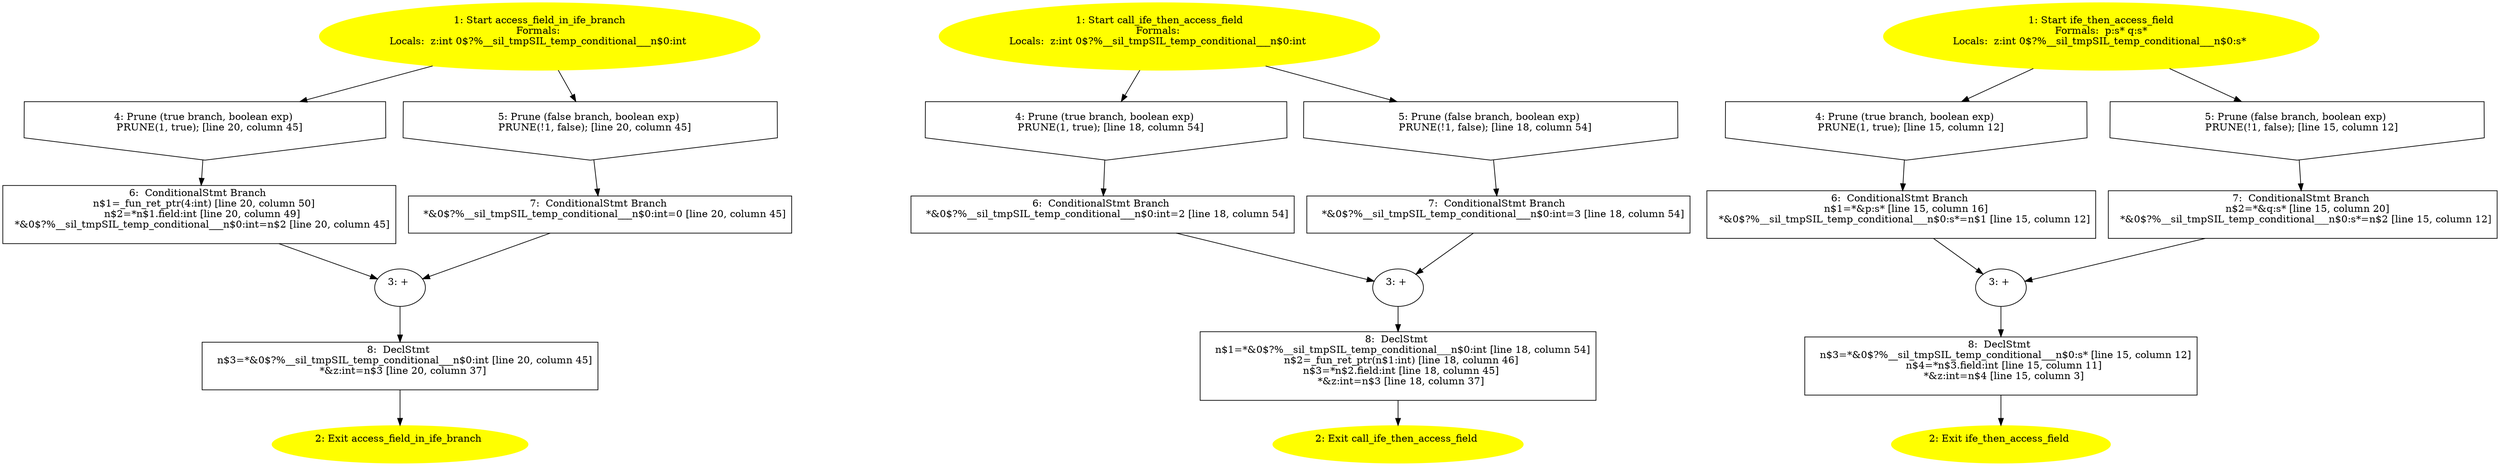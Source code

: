 /* @generated */
digraph cfg {
"access_field_in_ife_branch.09235b723e846eb21b7cc76cb004f032_1" [label="1: Start access_field_in_ife_branch\nFormals: \nLocals:  z:int 0$?%__sil_tmpSIL_temp_conditional___n$0:int \n  " color=yellow style=filled]
	

	 "access_field_in_ife_branch.09235b723e846eb21b7cc76cb004f032_1" -> "access_field_in_ife_branch.09235b723e846eb21b7cc76cb004f032_4" ;
	 "access_field_in_ife_branch.09235b723e846eb21b7cc76cb004f032_1" -> "access_field_in_ife_branch.09235b723e846eb21b7cc76cb004f032_5" ;
"access_field_in_ife_branch.09235b723e846eb21b7cc76cb004f032_2" [label="2: Exit access_field_in_ife_branch \n  " color=yellow style=filled]
	

"access_field_in_ife_branch.09235b723e846eb21b7cc76cb004f032_3" [label="3: + \n  " ]
	

	 "access_field_in_ife_branch.09235b723e846eb21b7cc76cb004f032_3" -> "access_field_in_ife_branch.09235b723e846eb21b7cc76cb004f032_8" ;
"access_field_in_ife_branch.09235b723e846eb21b7cc76cb004f032_4" [label="4: Prune (true branch, boolean exp) \n   PRUNE(1, true); [line 20, column 45]\n " shape="invhouse"]
	

	 "access_field_in_ife_branch.09235b723e846eb21b7cc76cb004f032_4" -> "access_field_in_ife_branch.09235b723e846eb21b7cc76cb004f032_6" ;
"access_field_in_ife_branch.09235b723e846eb21b7cc76cb004f032_5" [label="5: Prune (false branch, boolean exp) \n   PRUNE(!1, false); [line 20, column 45]\n " shape="invhouse"]
	

	 "access_field_in_ife_branch.09235b723e846eb21b7cc76cb004f032_5" -> "access_field_in_ife_branch.09235b723e846eb21b7cc76cb004f032_7" ;
"access_field_in_ife_branch.09235b723e846eb21b7cc76cb004f032_6" [label="6:  ConditionalStmt Branch \n   n$1=_fun_ret_ptr(4:int) [line 20, column 50]\n  n$2=*n$1.field:int [line 20, column 49]\n  *&0$?%__sil_tmpSIL_temp_conditional___n$0:int=n$2 [line 20, column 45]\n " shape="box"]
	

	 "access_field_in_ife_branch.09235b723e846eb21b7cc76cb004f032_6" -> "access_field_in_ife_branch.09235b723e846eb21b7cc76cb004f032_3" ;
"access_field_in_ife_branch.09235b723e846eb21b7cc76cb004f032_7" [label="7:  ConditionalStmt Branch \n   *&0$?%__sil_tmpSIL_temp_conditional___n$0:int=0 [line 20, column 45]\n " shape="box"]
	

	 "access_field_in_ife_branch.09235b723e846eb21b7cc76cb004f032_7" -> "access_field_in_ife_branch.09235b723e846eb21b7cc76cb004f032_3" ;
"access_field_in_ife_branch.09235b723e846eb21b7cc76cb004f032_8" [label="8:  DeclStmt \n   n$3=*&0$?%__sil_tmpSIL_temp_conditional___n$0:int [line 20, column 45]\n  *&z:int=n$3 [line 20, column 37]\n " shape="box"]
	

	 "access_field_in_ife_branch.09235b723e846eb21b7cc76cb004f032_8" -> "access_field_in_ife_branch.09235b723e846eb21b7cc76cb004f032_2" ;
"call_ife_then_access_field.b6f399d1a50b93c2421854974cd226e3_1" [label="1: Start call_ife_then_access_field\nFormals: \nLocals:  z:int 0$?%__sil_tmpSIL_temp_conditional___n$0:int \n  " color=yellow style=filled]
	

	 "call_ife_then_access_field.b6f399d1a50b93c2421854974cd226e3_1" -> "call_ife_then_access_field.b6f399d1a50b93c2421854974cd226e3_4" ;
	 "call_ife_then_access_field.b6f399d1a50b93c2421854974cd226e3_1" -> "call_ife_then_access_field.b6f399d1a50b93c2421854974cd226e3_5" ;
"call_ife_then_access_field.b6f399d1a50b93c2421854974cd226e3_2" [label="2: Exit call_ife_then_access_field \n  " color=yellow style=filled]
	

"call_ife_then_access_field.b6f399d1a50b93c2421854974cd226e3_3" [label="3: + \n  " ]
	

	 "call_ife_then_access_field.b6f399d1a50b93c2421854974cd226e3_3" -> "call_ife_then_access_field.b6f399d1a50b93c2421854974cd226e3_8" ;
"call_ife_then_access_field.b6f399d1a50b93c2421854974cd226e3_4" [label="4: Prune (true branch, boolean exp) \n   PRUNE(1, true); [line 18, column 54]\n " shape="invhouse"]
	

	 "call_ife_then_access_field.b6f399d1a50b93c2421854974cd226e3_4" -> "call_ife_then_access_field.b6f399d1a50b93c2421854974cd226e3_6" ;
"call_ife_then_access_field.b6f399d1a50b93c2421854974cd226e3_5" [label="5: Prune (false branch, boolean exp) \n   PRUNE(!1, false); [line 18, column 54]\n " shape="invhouse"]
	

	 "call_ife_then_access_field.b6f399d1a50b93c2421854974cd226e3_5" -> "call_ife_then_access_field.b6f399d1a50b93c2421854974cd226e3_7" ;
"call_ife_then_access_field.b6f399d1a50b93c2421854974cd226e3_6" [label="6:  ConditionalStmt Branch \n   *&0$?%__sil_tmpSIL_temp_conditional___n$0:int=2 [line 18, column 54]\n " shape="box"]
	

	 "call_ife_then_access_field.b6f399d1a50b93c2421854974cd226e3_6" -> "call_ife_then_access_field.b6f399d1a50b93c2421854974cd226e3_3" ;
"call_ife_then_access_field.b6f399d1a50b93c2421854974cd226e3_7" [label="7:  ConditionalStmt Branch \n   *&0$?%__sil_tmpSIL_temp_conditional___n$0:int=3 [line 18, column 54]\n " shape="box"]
	

	 "call_ife_then_access_field.b6f399d1a50b93c2421854974cd226e3_7" -> "call_ife_then_access_field.b6f399d1a50b93c2421854974cd226e3_3" ;
"call_ife_then_access_field.b6f399d1a50b93c2421854974cd226e3_8" [label="8:  DeclStmt \n   n$1=*&0$?%__sil_tmpSIL_temp_conditional___n$0:int [line 18, column 54]\n  n$2=_fun_ret_ptr(n$1:int) [line 18, column 46]\n  n$3=*n$2.field:int [line 18, column 45]\n  *&z:int=n$3 [line 18, column 37]\n " shape="box"]
	

	 "call_ife_then_access_field.b6f399d1a50b93c2421854974cd226e3_8" -> "call_ife_then_access_field.b6f399d1a50b93c2421854974cd226e3_2" ;
"ife_then_access_field.314daa5b993f0f569c257230f350e2e2_1" [label="1: Start ife_then_access_field\nFormals:  p:s* q:s*\nLocals:  z:int 0$?%__sil_tmpSIL_temp_conditional___n$0:s* \n  " color=yellow style=filled]
	

	 "ife_then_access_field.314daa5b993f0f569c257230f350e2e2_1" -> "ife_then_access_field.314daa5b993f0f569c257230f350e2e2_4" ;
	 "ife_then_access_field.314daa5b993f0f569c257230f350e2e2_1" -> "ife_then_access_field.314daa5b993f0f569c257230f350e2e2_5" ;
"ife_then_access_field.314daa5b993f0f569c257230f350e2e2_2" [label="2: Exit ife_then_access_field \n  " color=yellow style=filled]
	

"ife_then_access_field.314daa5b993f0f569c257230f350e2e2_3" [label="3: + \n  " ]
	

	 "ife_then_access_field.314daa5b993f0f569c257230f350e2e2_3" -> "ife_then_access_field.314daa5b993f0f569c257230f350e2e2_8" ;
"ife_then_access_field.314daa5b993f0f569c257230f350e2e2_4" [label="4: Prune (true branch, boolean exp) \n   PRUNE(1, true); [line 15, column 12]\n " shape="invhouse"]
	

	 "ife_then_access_field.314daa5b993f0f569c257230f350e2e2_4" -> "ife_then_access_field.314daa5b993f0f569c257230f350e2e2_6" ;
"ife_then_access_field.314daa5b993f0f569c257230f350e2e2_5" [label="5: Prune (false branch, boolean exp) \n   PRUNE(!1, false); [line 15, column 12]\n " shape="invhouse"]
	

	 "ife_then_access_field.314daa5b993f0f569c257230f350e2e2_5" -> "ife_then_access_field.314daa5b993f0f569c257230f350e2e2_7" ;
"ife_then_access_field.314daa5b993f0f569c257230f350e2e2_6" [label="6:  ConditionalStmt Branch \n   n$1=*&p:s* [line 15, column 16]\n  *&0$?%__sil_tmpSIL_temp_conditional___n$0:s*=n$1 [line 15, column 12]\n " shape="box"]
	

	 "ife_then_access_field.314daa5b993f0f569c257230f350e2e2_6" -> "ife_then_access_field.314daa5b993f0f569c257230f350e2e2_3" ;
"ife_then_access_field.314daa5b993f0f569c257230f350e2e2_7" [label="7:  ConditionalStmt Branch \n   n$2=*&q:s* [line 15, column 20]\n  *&0$?%__sil_tmpSIL_temp_conditional___n$0:s*=n$2 [line 15, column 12]\n " shape="box"]
	

	 "ife_then_access_field.314daa5b993f0f569c257230f350e2e2_7" -> "ife_then_access_field.314daa5b993f0f569c257230f350e2e2_3" ;
"ife_then_access_field.314daa5b993f0f569c257230f350e2e2_8" [label="8:  DeclStmt \n   n$3=*&0$?%__sil_tmpSIL_temp_conditional___n$0:s* [line 15, column 12]\n  n$4=*n$3.field:int [line 15, column 11]\n  *&z:int=n$4 [line 15, column 3]\n " shape="box"]
	

	 "ife_then_access_field.314daa5b993f0f569c257230f350e2e2_8" -> "ife_then_access_field.314daa5b993f0f569c257230f350e2e2_2" ;
}
